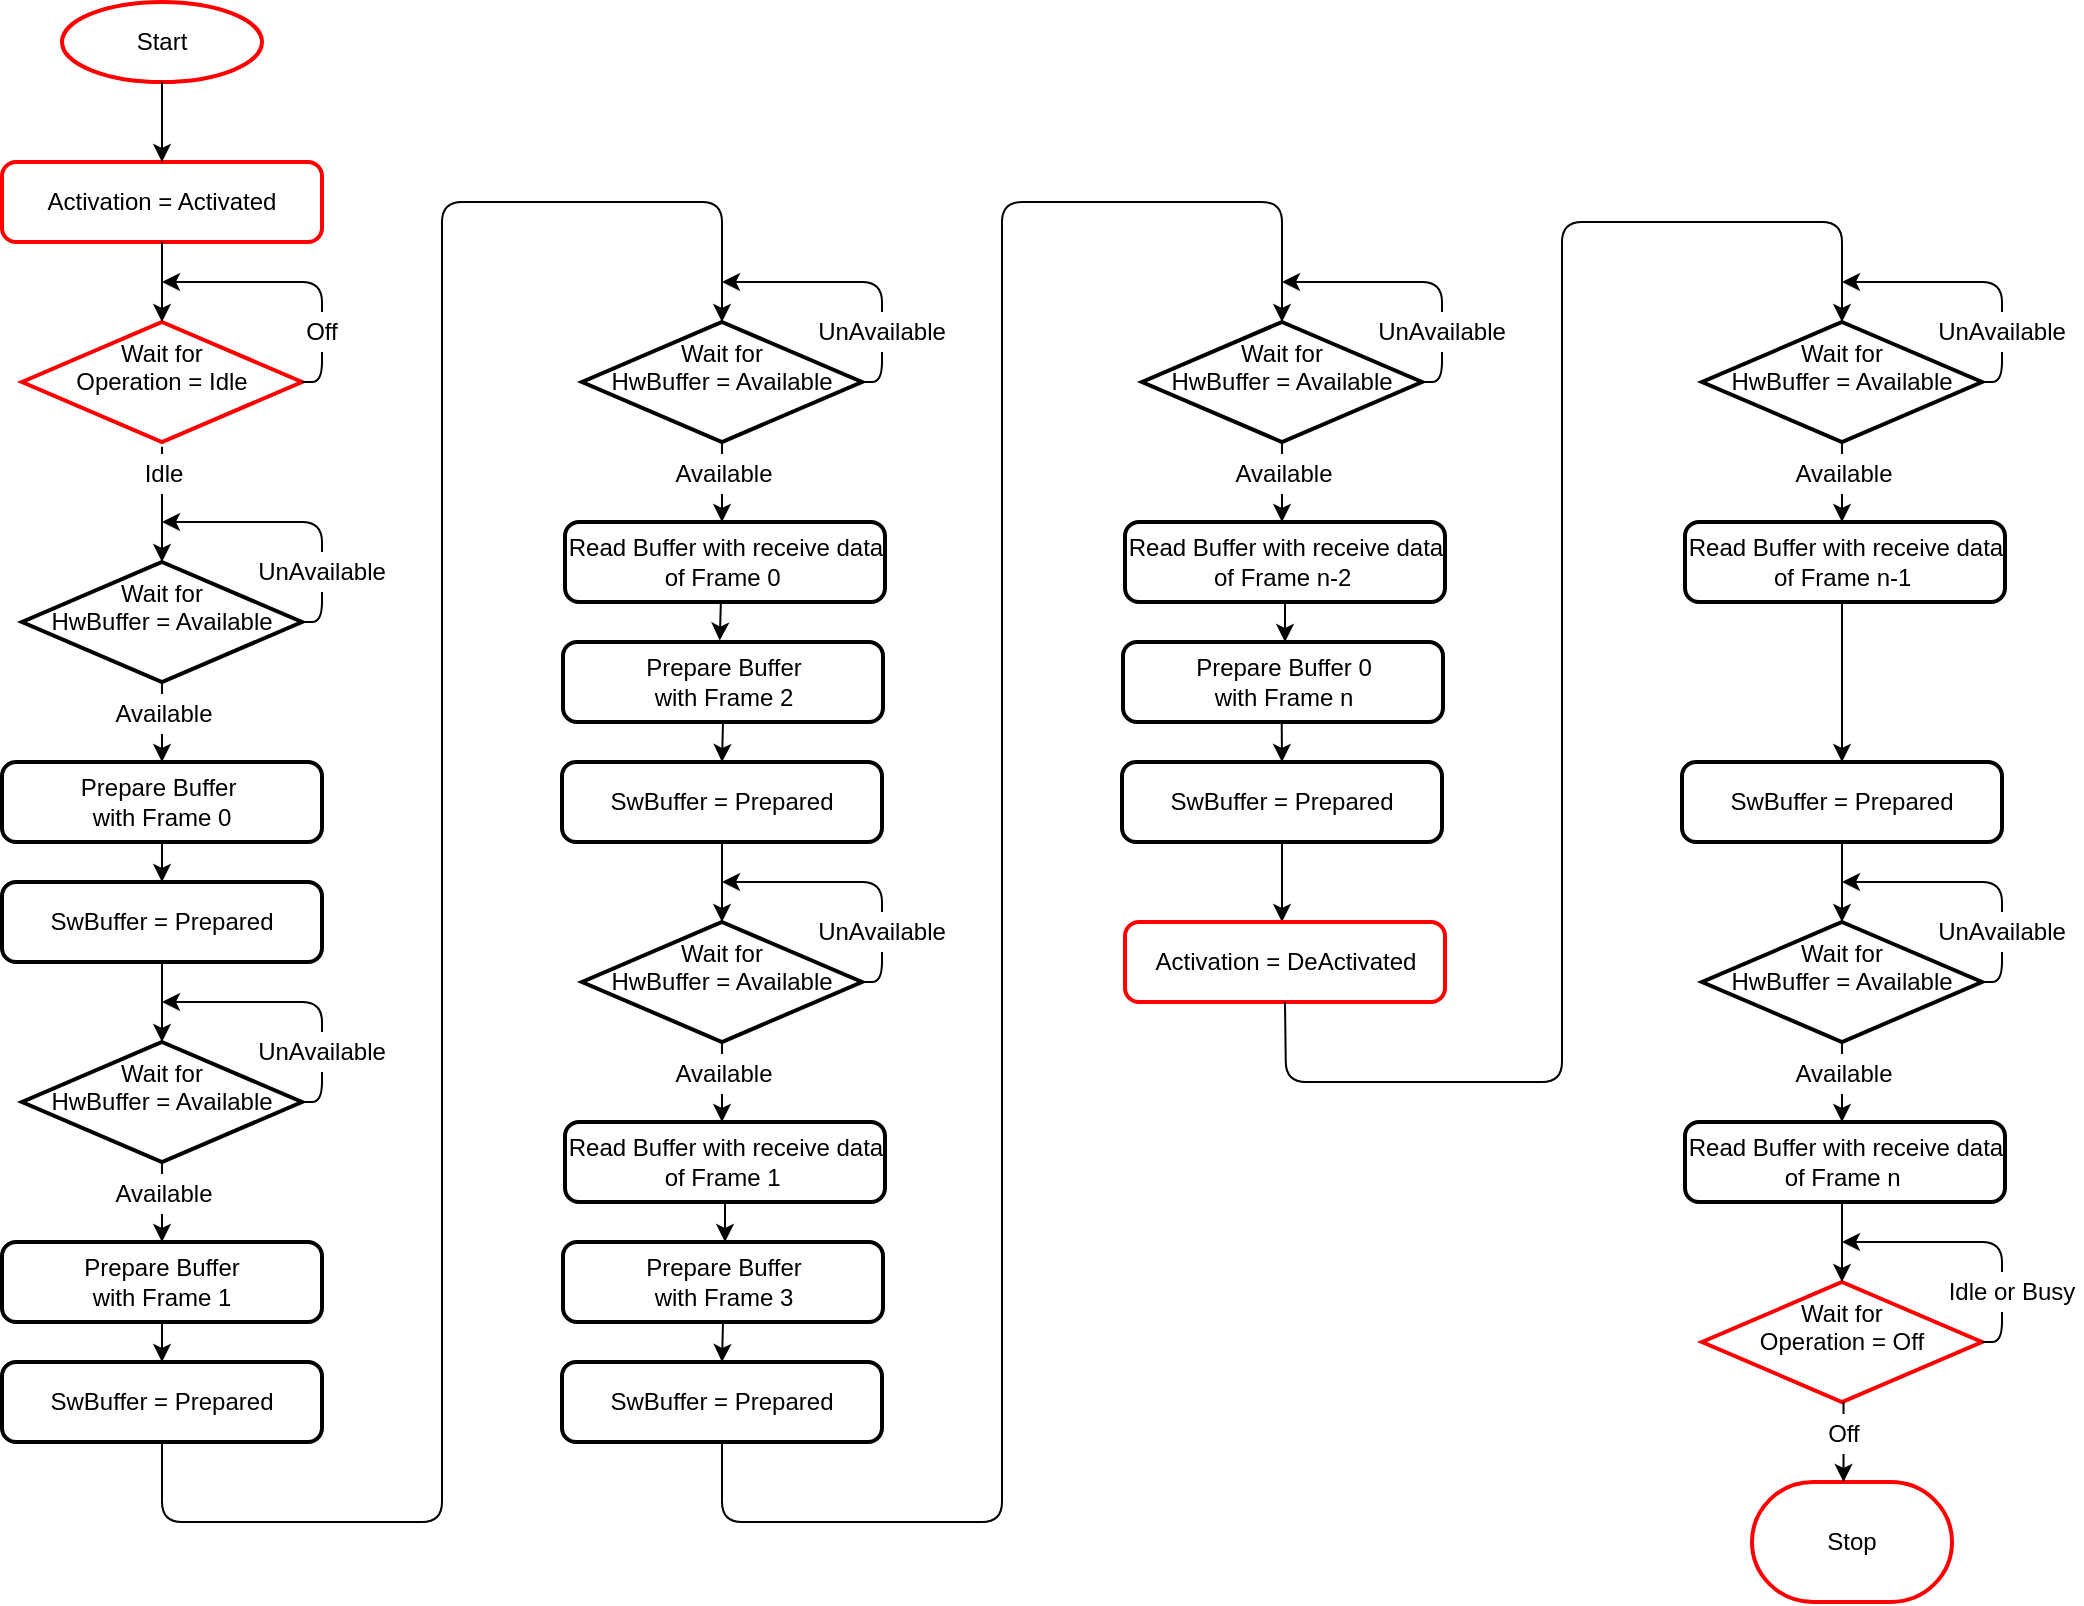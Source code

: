<mxfile version="16.5.1" type="device"><diagram id="vWg1hhdTiMwkSgt2lvP-" name="Page-1"><mxGraphModel dx="2062" dy="1225" grid="1" gridSize="10" guides="1" tooltips="1" connect="1" arrows="1" fold="1" page="1" pageScale="1" pageWidth="1600" pageHeight="900" math="0" shadow="0"><root><mxCell id="0"/><mxCell id="1" parent="0"/><mxCell id="L_JKM3XbmQ_6kLWSyIKK-2" value="Start" style="strokeWidth=2;html=1;shape=mxgraph.flowchart.start_1;whiteSpace=wrap;strokeColor=#FF0000;" parent="1" vertex="1"><mxGeometry x="110" y="40" width="100" height="40" as="geometry"/></mxCell><mxCell id="L_JKM3XbmQ_6kLWSyIKK-3" value="Activation = Activated" style="rounded=1;whiteSpace=wrap;html=1;absoluteArcSize=1;arcSize=14;strokeWidth=2;strokeColor=#FF0000;" parent="1" vertex="1"><mxGeometry x="80" y="120" width="160" height="40" as="geometry"/></mxCell><mxCell id="L_JKM3XbmQ_6kLWSyIKK-4" value="Wait for &lt;br&gt;HwBuffer = Available&lt;br&gt;&lt;br&gt;" style="strokeWidth=2;html=1;shape=mxgraph.flowchart.decision;whiteSpace=wrap;" parent="1" vertex="1"><mxGeometry x="90" y="320" width="140" height="60" as="geometry"/></mxCell><mxCell id="L_JKM3XbmQ_6kLWSyIKK-5" value="" style="endArrow=none;html=1;rounded=1;entryX=1;entryY=0.5;entryDx=0;entryDy=0;entryPerimeter=0;startArrow=classic;startFill=1;" parent="1" target="L_JKM3XbmQ_6kLWSyIKK-4" edge="1"><mxGeometry width="50" height="50" relative="1" as="geometry"><mxPoint x="160" y="300" as="sourcePoint"/><mxPoint x="280" y="350" as="targetPoint"/><Array as="points"><mxPoint x="240" y="300"/><mxPoint x="240" y="350"/></Array></mxGeometry></mxCell><mxCell id="L_JKM3XbmQ_6kLWSyIKK-6" value="" style="endArrow=none;html=1;rounded=0;exitX=0.5;exitY=0;exitDx=0;exitDy=0;exitPerimeter=0;startArrow=classic;startFill=1;entryX=0.5;entryY=1.039;entryDx=0;entryDy=0;entryPerimeter=0;" parent="1" source="L_JKM3XbmQ_6kLWSyIKK-4" target="L_JKM3XbmQ_6kLWSyIKK-109" edge="1"><mxGeometry width="50" height="50" relative="1" as="geometry"><mxPoint x="190" y="350" as="sourcePoint"/><mxPoint x="160" y="280" as="targetPoint"/></mxGeometry></mxCell><mxCell id="L_JKM3XbmQ_6kLWSyIKK-7" value="UnAvailable" style="text;html=1;strokeColor=none;fillColor=default;align=center;verticalAlign=middle;whiteSpace=wrap;rounded=0;" parent="1" vertex="1"><mxGeometry x="215" y="315" width="50" height="20" as="geometry"/></mxCell><mxCell id="L_JKM3XbmQ_6kLWSyIKK-12" value="" style="endArrow=none;html=1;rounded=0;entryX=0.5;entryY=1;entryDx=0;entryDy=0;exitX=0.5;exitY=0;exitDx=0;exitDy=0;startArrow=classic;startFill=1;" parent="1" source="L_JKM3XbmQ_6kLWSyIKK-3" edge="1"><mxGeometry width="50" height="50" relative="1" as="geometry"><mxPoint x="160" y="120" as="sourcePoint"/><mxPoint x="160" y="80" as="targetPoint"/></mxGeometry></mxCell><mxCell id="L_JKM3XbmQ_6kLWSyIKK-13" value="Prepare Buffer&amp;nbsp;&lt;br&gt;with Frame 0" style="rounded=1;whiteSpace=wrap;html=1;absoluteArcSize=1;arcSize=14;strokeWidth=2;" parent="1" vertex="1"><mxGeometry x="80" y="420" width="160" height="40" as="geometry"/></mxCell><mxCell id="L_JKM3XbmQ_6kLWSyIKK-14" value="SwBuffer = Prepared" style="rounded=1;whiteSpace=wrap;html=1;absoluteArcSize=1;arcSize=14;strokeWidth=2;" parent="1" vertex="1"><mxGeometry x="80" y="480" width="160" height="40" as="geometry"/></mxCell><mxCell id="L_JKM3XbmQ_6kLWSyIKK-15" value="" style="endArrow=none;html=1;rounded=0;exitX=0.5;exitY=0;exitDx=0;exitDy=0;startArrow=classic;startFill=1;" parent="1" source="L_JKM3XbmQ_6kLWSyIKK-13" edge="1"><mxGeometry width="50" height="50" relative="1" as="geometry"><mxPoint x="159.76" y="400" as="sourcePoint"/><mxPoint x="160" y="380" as="targetPoint"/></mxGeometry></mxCell><mxCell id="L_JKM3XbmQ_6kLWSyIKK-16" value="Available" style="text;html=1;strokeColor=none;fillColor=default;align=center;verticalAlign=middle;whiteSpace=wrap;rounded=0;" parent="1" vertex="1"><mxGeometry x="136" y="386" width="50" height="20" as="geometry"/></mxCell><mxCell id="L_JKM3XbmQ_6kLWSyIKK-17" value="" style="endArrow=none;html=1;rounded=0;exitX=0.5;exitY=0;exitDx=0;exitDy=0;startArrow=classic;startFill=1;" parent="1" source="L_JKM3XbmQ_6kLWSyIKK-14" edge="1"><mxGeometry width="50" height="50" relative="1" as="geometry"><mxPoint x="160.76" y="480" as="sourcePoint"/><mxPoint x="160" y="460" as="targetPoint"/></mxGeometry></mxCell><mxCell id="L_JKM3XbmQ_6kLWSyIKK-18" value="Wait for&lt;br&gt;HwBuffer = Available&lt;br&gt;&lt;br&gt;" style="strokeWidth=2;html=1;shape=mxgraph.flowchart.decision;whiteSpace=wrap;" parent="1" vertex="1"><mxGeometry x="90" y="560" width="140" height="60" as="geometry"/></mxCell><mxCell id="L_JKM3XbmQ_6kLWSyIKK-19" value="" style="endArrow=none;html=1;rounded=1;entryX=1;entryY=0.5;entryDx=0;entryDy=0;entryPerimeter=0;startArrow=classic;startFill=1;" parent="1" target="L_JKM3XbmQ_6kLWSyIKK-18" edge="1"><mxGeometry width="50" height="50" relative="1" as="geometry"><mxPoint x="160" y="540" as="sourcePoint"/><mxPoint x="280" y="590" as="targetPoint"/><Array as="points"><mxPoint x="240" y="540"/><mxPoint x="240" y="590"/></Array></mxGeometry></mxCell><mxCell id="L_JKM3XbmQ_6kLWSyIKK-20" value="" style="endArrow=none;html=1;rounded=0;entryX=0.5;entryY=1;entryDx=0;entryDy=0;exitX=0.5;exitY=0;exitDx=0;exitDy=0;exitPerimeter=0;startArrow=classic;startFill=1;" parent="1" source="L_JKM3XbmQ_6kLWSyIKK-18" edge="1"><mxGeometry width="50" height="50" relative="1" as="geometry"><mxPoint x="190" y="590" as="sourcePoint"/><mxPoint x="160" y="520" as="targetPoint"/></mxGeometry></mxCell><mxCell id="L_JKM3XbmQ_6kLWSyIKK-21" value="UnAvailable" style="text;html=1;strokeColor=none;fillColor=default;align=center;verticalAlign=middle;whiteSpace=wrap;rounded=0;" parent="1" vertex="1"><mxGeometry x="215" y="555" width="50" height="20" as="geometry"/></mxCell><mxCell id="L_JKM3XbmQ_6kLWSyIKK-22" value="" style="endArrow=none;html=1;rounded=0;exitX=0.5;exitY=0;exitDx=0;exitDy=0;startArrow=classic;startFill=1;" parent="1" edge="1"><mxGeometry width="50" height="50" relative="1" as="geometry"><mxPoint x="160" y="660" as="sourcePoint"/><mxPoint x="160" y="620" as="targetPoint"/></mxGeometry></mxCell><mxCell id="L_JKM3XbmQ_6kLWSyIKK-23" value="Available" style="text;html=1;strokeColor=none;fillColor=default;align=center;verticalAlign=middle;whiteSpace=wrap;rounded=0;" parent="1" vertex="1"><mxGeometry x="136" y="626" width="50" height="20" as="geometry"/></mxCell><mxCell id="L_JKM3XbmQ_6kLWSyIKK-24" value="Prepare Buffer&lt;br&gt;with Frame 1" style="rounded=1;whiteSpace=wrap;html=1;absoluteArcSize=1;arcSize=14;strokeWidth=2;" parent="1" vertex="1"><mxGeometry x="80" y="660" width="160" height="40" as="geometry"/></mxCell><mxCell id="L_JKM3XbmQ_6kLWSyIKK-25" value="SwBuffer = Prepared" style="rounded=1;whiteSpace=wrap;html=1;absoluteArcSize=1;arcSize=14;strokeWidth=2;" parent="1" vertex="1"><mxGeometry x="80" y="720" width="160" height="40" as="geometry"/></mxCell><mxCell id="L_JKM3XbmQ_6kLWSyIKK-26" value="" style="endArrow=none;html=1;rounded=0;exitX=0.5;exitY=0;exitDx=0;exitDy=0;startArrow=classic;startFill=1;" parent="1" source="L_JKM3XbmQ_6kLWSyIKK-25" edge="1"><mxGeometry width="50" height="50" relative="1" as="geometry"><mxPoint x="160.76" y="720" as="sourcePoint"/><mxPoint x="160" y="700" as="targetPoint"/></mxGeometry></mxCell><mxCell id="L_JKM3XbmQ_6kLWSyIKK-27" value="Wait for&lt;br&gt;HwBuffer = Available&lt;br&gt;&lt;br&gt;" style="strokeWidth=2;html=1;shape=mxgraph.flowchart.decision;whiteSpace=wrap;" parent="1" vertex="1"><mxGeometry x="370" y="200" width="140" height="60" as="geometry"/></mxCell><mxCell id="L_JKM3XbmQ_6kLWSyIKK-28" value="" style="endArrow=none;html=1;rounded=1;entryX=1;entryY=0.5;entryDx=0;entryDy=0;entryPerimeter=0;startArrow=classic;startFill=1;" parent="1" target="L_JKM3XbmQ_6kLWSyIKK-27" edge="1"><mxGeometry width="50" height="50" relative="1" as="geometry"><mxPoint x="440" y="180" as="sourcePoint"/><mxPoint x="560" y="230" as="targetPoint"/><Array as="points"><mxPoint x="520" y="180"/><mxPoint x="520" y="230"/></Array></mxGeometry></mxCell><mxCell id="L_JKM3XbmQ_6kLWSyIKK-29" value="" style="endArrow=none;html=1;rounded=1;entryX=0.5;entryY=1;entryDx=0;entryDy=0;exitX=0.5;exitY=0;exitDx=0;exitDy=0;exitPerimeter=0;startArrow=classic;startFill=1;" parent="1" source="L_JKM3XbmQ_6kLWSyIKK-27" target="L_JKM3XbmQ_6kLWSyIKK-25" edge="1"><mxGeometry width="50" height="50" relative="1" as="geometry"><mxPoint x="470" y="230" as="sourcePoint"/><mxPoint x="440" y="160" as="targetPoint"/><Array as="points"><mxPoint x="440" y="140"/><mxPoint x="300" y="140"/><mxPoint x="300" y="800"/><mxPoint x="160" y="800"/></Array></mxGeometry></mxCell><mxCell id="L_JKM3XbmQ_6kLWSyIKK-30" value="UnAvailable" style="text;html=1;strokeColor=none;fillColor=default;align=center;verticalAlign=middle;whiteSpace=wrap;rounded=0;" parent="1" vertex="1"><mxGeometry x="495" y="195" width="50" height="20" as="geometry"/></mxCell><mxCell id="L_JKM3XbmQ_6kLWSyIKK-31" value="" style="endArrow=none;html=1;rounded=0;exitX=0.5;exitY=0;exitDx=0;exitDy=0;startArrow=classic;startFill=1;" parent="1" edge="1"><mxGeometry width="50" height="50" relative="1" as="geometry"><mxPoint x="440" y="300" as="sourcePoint"/><mxPoint x="440" y="260" as="targetPoint"/></mxGeometry></mxCell><mxCell id="L_JKM3XbmQ_6kLWSyIKK-32" value="Available" style="text;html=1;strokeColor=none;fillColor=default;align=center;verticalAlign=middle;whiteSpace=wrap;rounded=0;" parent="1" vertex="1"><mxGeometry x="416" y="266" width="50" height="20" as="geometry"/></mxCell><mxCell id="L_JKM3XbmQ_6kLWSyIKK-33" value="Prepare Buffer&lt;br&gt;with Frame 2" style="rounded=1;whiteSpace=wrap;html=1;absoluteArcSize=1;arcSize=14;strokeWidth=2;" parent="1" vertex="1"><mxGeometry x="360.5" y="360" width="160" height="40" as="geometry"/></mxCell><mxCell id="L_JKM3XbmQ_6kLWSyIKK-34" value="SwBuffer = Prepared" style="rounded=1;whiteSpace=wrap;html=1;absoluteArcSize=1;arcSize=14;strokeWidth=2;" parent="1" vertex="1"><mxGeometry x="360" y="420" width="160" height="40" as="geometry"/></mxCell><mxCell id="L_JKM3XbmQ_6kLWSyIKK-35" value="" style="endArrow=none;html=1;rounded=0;exitX=0.5;exitY=0;exitDx=0;exitDy=0;startArrow=classic;startFill=1;" parent="1" source="L_JKM3XbmQ_6kLWSyIKK-34" edge="1"><mxGeometry width="50" height="50" relative="1" as="geometry"><mxPoint x="441.26" y="420" as="sourcePoint"/><mxPoint x="440.5" y="400" as="targetPoint"/></mxGeometry></mxCell><mxCell id="L_JKM3XbmQ_6kLWSyIKK-39" value="Read Buffer with receive data of Frame 0&amp;nbsp;" style="rounded=1;whiteSpace=wrap;html=1;absoluteArcSize=1;arcSize=14;strokeWidth=2;" parent="1" vertex="1"><mxGeometry x="361.5" y="300" width="160" height="40" as="geometry"/></mxCell><mxCell id="L_JKM3XbmQ_6kLWSyIKK-40" value="" style="endArrow=none;html=1;rounded=0;exitX=0.49;exitY=-0.018;exitDx=0;exitDy=0;startArrow=classic;startFill=1;entryX=0.487;entryY=1.003;entryDx=0;entryDy=0;entryPerimeter=0;exitPerimeter=0;" parent="1" source="L_JKM3XbmQ_6kLWSyIKK-33" target="L_JKM3XbmQ_6kLWSyIKK-39" edge="1"><mxGeometry width="50" height="50" relative="1" as="geometry"><mxPoint x="441.5" y="360" as="sourcePoint"/><mxPoint x="441.5" y="340" as="targetPoint"/></mxGeometry></mxCell><mxCell id="L_JKM3XbmQ_6kLWSyIKK-52" value="Wait for&lt;br&gt;HwBuffer = Available&lt;br&gt;&lt;br&gt;" style="strokeWidth=2;html=1;shape=mxgraph.flowchart.decision;whiteSpace=wrap;" parent="1" vertex="1"><mxGeometry x="370" y="500" width="140" height="60" as="geometry"/></mxCell><mxCell id="L_JKM3XbmQ_6kLWSyIKK-53" value="" style="endArrow=none;html=1;rounded=1;entryX=1;entryY=0.5;entryDx=0;entryDy=0;entryPerimeter=0;startArrow=classic;startFill=1;" parent="1" target="L_JKM3XbmQ_6kLWSyIKK-52" edge="1"><mxGeometry width="50" height="50" relative="1" as="geometry"><mxPoint x="440" y="480" as="sourcePoint"/><mxPoint x="560" y="530" as="targetPoint"/><Array as="points"><mxPoint x="520" y="480"/><mxPoint x="520" y="530"/></Array></mxGeometry></mxCell><mxCell id="L_JKM3XbmQ_6kLWSyIKK-54" value="" style="endArrow=none;html=1;rounded=0;entryX=0.5;entryY=1;entryDx=0;entryDy=0;exitX=0.5;exitY=0;exitDx=0;exitDy=0;exitPerimeter=0;startArrow=classic;startFill=1;" parent="1" source="L_JKM3XbmQ_6kLWSyIKK-52" edge="1"><mxGeometry width="50" height="50" relative="1" as="geometry"><mxPoint x="470" y="530" as="sourcePoint"/><mxPoint x="440" y="460" as="targetPoint"/></mxGeometry></mxCell><mxCell id="L_JKM3XbmQ_6kLWSyIKK-55" value="UnAvailable" style="text;html=1;strokeColor=none;fillColor=default;align=center;verticalAlign=middle;whiteSpace=wrap;rounded=0;" parent="1" vertex="1"><mxGeometry x="495" y="495" width="50" height="20" as="geometry"/></mxCell><mxCell id="L_JKM3XbmQ_6kLWSyIKK-56" value="" style="endArrow=none;html=1;rounded=0;exitX=0.5;exitY=0;exitDx=0;exitDy=0;startArrow=classic;startFill=1;" parent="1" edge="1"><mxGeometry width="50" height="50" relative="1" as="geometry"><mxPoint x="440" y="600" as="sourcePoint"/><mxPoint x="440" y="560" as="targetPoint"/></mxGeometry></mxCell><mxCell id="L_JKM3XbmQ_6kLWSyIKK-57" value="Available" style="text;html=1;strokeColor=none;fillColor=default;align=center;verticalAlign=middle;whiteSpace=wrap;rounded=0;" parent="1" vertex="1"><mxGeometry x="416" y="566" width="50" height="20" as="geometry"/></mxCell><mxCell id="L_JKM3XbmQ_6kLWSyIKK-58" value="Prepare Buffer&lt;br&gt;with Frame 3" style="rounded=1;whiteSpace=wrap;html=1;absoluteArcSize=1;arcSize=14;strokeWidth=2;" parent="1" vertex="1"><mxGeometry x="360.5" y="660" width="160" height="40" as="geometry"/></mxCell><mxCell id="L_JKM3XbmQ_6kLWSyIKK-59" value="SwBuffer = Prepared" style="rounded=1;whiteSpace=wrap;html=1;absoluteArcSize=1;arcSize=14;strokeWidth=2;" parent="1" vertex="1"><mxGeometry x="360" y="720" width="160" height="40" as="geometry"/></mxCell><mxCell id="L_JKM3XbmQ_6kLWSyIKK-60" value="" style="endArrow=none;html=1;rounded=0;exitX=0.5;exitY=0;exitDx=0;exitDy=0;startArrow=classic;startFill=1;" parent="1" source="L_JKM3XbmQ_6kLWSyIKK-59" edge="1"><mxGeometry width="50" height="50" relative="1" as="geometry"><mxPoint x="441.26" y="720" as="sourcePoint"/><mxPoint x="440.5" y="700" as="targetPoint"/></mxGeometry></mxCell><mxCell id="L_JKM3XbmQ_6kLWSyIKK-61" value="Read Buffer with receive data of Frame 1&amp;nbsp;" style="rounded=1;whiteSpace=wrap;html=1;absoluteArcSize=1;arcSize=14;strokeWidth=2;" parent="1" vertex="1"><mxGeometry x="361.5" y="600" width="160" height="40" as="geometry"/></mxCell><mxCell id="L_JKM3XbmQ_6kLWSyIKK-62" value="" style="endArrow=none;html=1;rounded=0;exitX=0.5;exitY=0;exitDx=0;exitDy=0;startArrow=classic;startFill=1;" parent="1" edge="1"><mxGeometry width="50" height="50" relative="1" as="geometry"><mxPoint x="441.5" y="660" as="sourcePoint"/><mxPoint x="441.5" y="640" as="targetPoint"/></mxGeometry></mxCell><mxCell id="L_JKM3XbmQ_6kLWSyIKK-63" value="Wait for&lt;br&gt;HwBuffer = Available&lt;br&gt;&lt;br&gt;" style="strokeWidth=2;html=1;shape=mxgraph.flowchart.decision;whiteSpace=wrap;" parent="1" vertex="1"><mxGeometry x="650" y="200" width="140" height="60" as="geometry"/></mxCell><mxCell id="L_JKM3XbmQ_6kLWSyIKK-64" value="" style="endArrow=none;html=1;rounded=1;entryX=1;entryY=0.5;entryDx=0;entryDy=0;entryPerimeter=0;startArrow=classic;startFill=1;" parent="1" target="L_JKM3XbmQ_6kLWSyIKK-63" edge="1"><mxGeometry width="50" height="50" relative="1" as="geometry"><mxPoint x="720" y="180" as="sourcePoint"/><mxPoint x="840" y="230" as="targetPoint"/><Array as="points"><mxPoint x="800" y="180"/><mxPoint x="800" y="230"/></Array></mxGeometry></mxCell><mxCell id="L_JKM3XbmQ_6kLWSyIKK-66" value="UnAvailable" style="text;html=1;strokeColor=none;fillColor=default;align=center;verticalAlign=middle;whiteSpace=wrap;rounded=0;" parent="1" vertex="1"><mxGeometry x="775" y="195" width="50" height="20" as="geometry"/></mxCell><mxCell id="L_JKM3XbmQ_6kLWSyIKK-67" value="" style="endArrow=none;html=1;rounded=0;exitX=0.5;exitY=0;exitDx=0;exitDy=0;startArrow=classic;startFill=1;" parent="1" edge="1"><mxGeometry width="50" height="50" relative="1" as="geometry"><mxPoint x="720" y="300" as="sourcePoint"/><mxPoint x="720" y="260" as="targetPoint"/></mxGeometry></mxCell><mxCell id="L_JKM3XbmQ_6kLWSyIKK-68" value="Available" style="text;html=1;strokeColor=none;fillColor=default;align=center;verticalAlign=middle;whiteSpace=wrap;rounded=0;" parent="1" vertex="1"><mxGeometry x="696" y="266" width="50" height="20" as="geometry"/></mxCell><mxCell id="L_JKM3XbmQ_6kLWSyIKK-69" value="Prepare Buffer 0&lt;br&gt;with Frame n" style="rounded=1;whiteSpace=wrap;html=1;absoluteArcSize=1;arcSize=14;strokeWidth=2;" parent="1" vertex="1"><mxGeometry x="640.5" y="360" width="160" height="40" as="geometry"/></mxCell><mxCell id="L_JKM3XbmQ_6kLWSyIKK-70" value="SwBuffer = Prepared" style="rounded=1;whiteSpace=wrap;html=1;absoluteArcSize=1;arcSize=14;strokeWidth=2;" parent="1" vertex="1"><mxGeometry x="640" y="420" width="160" height="40" as="geometry"/></mxCell><mxCell id="L_JKM3XbmQ_6kLWSyIKK-71" value="" style="endArrow=none;html=1;rounded=0;exitX=0.5;exitY=0;exitDx=0;exitDy=0;startArrow=classic;startFill=1;entryX=0.496;entryY=1.005;entryDx=0;entryDy=0;entryPerimeter=0;" parent="1" source="L_JKM3XbmQ_6kLWSyIKK-70" target="L_JKM3XbmQ_6kLWSyIKK-69" edge="1"><mxGeometry width="50" height="50" relative="1" as="geometry"><mxPoint x="721.26" y="420" as="sourcePoint"/><mxPoint x="720.5" y="400" as="targetPoint"/></mxGeometry></mxCell><mxCell id="L_JKM3XbmQ_6kLWSyIKK-72" value="Read Buffer with receive data of Frame n-2&amp;nbsp;" style="rounded=1;whiteSpace=wrap;html=1;absoluteArcSize=1;arcSize=14;strokeWidth=2;" parent="1" vertex="1"><mxGeometry x="641.5" y="300" width="160" height="40" as="geometry"/></mxCell><mxCell id="L_JKM3XbmQ_6kLWSyIKK-73" value="" style="endArrow=none;html=1;rounded=0;exitX=0.5;exitY=0;exitDx=0;exitDy=0;startArrow=classic;startFill=1;" parent="1" edge="1"><mxGeometry width="50" height="50" relative="1" as="geometry"><mxPoint x="721.5" y="360" as="sourcePoint"/><mxPoint x="721.5" y="340" as="targetPoint"/></mxGeometry></mxCell><mxCell id="L_JKM3XbmQ_6kLWSyIKK-76" value="" style="endArrow=none;html=1;rounded=0;entryX=0.5;entryY=1;entryDx=0;entryDy=0;exitX=0.5;exitY=0;exitDx=0;exitDy=0;exitPerimeter=0;startArrow=classic;startFill=1;" parent="1" edge="1"><mxGeometry width="50" height="50" relative="1" as="geometry"><mxPoint x="720" y="500" as="sourcePoint"/><mxPoint x="720" y="460" as="targetPoint"/></mxGeometry></mxCell><mxCell id="L_JKM3XbmQ_6kLWSyIKK-85" value="Activation = DeActivated" style="rounded=1;whiteSpace=wrap;html=1;absoluteArcSize=1;arcSize=14;strokeWidth=2;strokeColor=#FF0000;" parent="1" vertex="1"><mxGeometry x="641.5" y="500" width="160" height="40" as="geometry"/></mxCell><mxCell id="L_JKM3XbmQ_6kLWSyIKK-86" value="Wait for&lt;br&gt;HwBuffer = Available&lt;br&gt;&lt;br&gt;" style="strokeWidth=2;html=1;shape=mxgraph.flowchart.decision;whiteSpace=wrap;" parent="1" vertex="1"><mxGeometry x="930" y="200" width="140" height="60" as="geometry"/></mxCell><mxCell id="L_JKM3XbmQ_6kLWSyIKK-87" value="" style="endArrow=none;html=1;rounded=1;entryX=1;entryY=0.5;entryDx=0;entryDy=0;entryPerimeter=0;startArrow=classic;startFill=1;" parent="1" target="L_JKM3XbmQ_6kLWSyIKK-86" edge="1"><mxGeometry width="50" height="50" relative="1" as="geometry"><mxPoint x="1000" y="180" as="sourcePoint"/><mxPoint x="1120" y="230" as="targetPoint"/><Array as="points"><mxPoint x="1080" y="180"/><mxPoint x="1080" y="230"/></Array></mxGeometry></mxCell><mxCell id="L_JKM3XbmQ_6kLWSyIKK-89" value="UnAvailable" style="text;html=1;strokeColor=none;fillColor=default;align=center;verticalAlign=middle;whiteSpace=wrap;rounded=0;" parent="1" vertex="1"><mxGeometry x="1055" y="195" width="50" height="20" as="geometry"/></mxCell><mxCell id="L_JKM3XbmQ_6kLWSyIKK-90" value="" style="endArrow=none;html=1;rounded=0;exitX=0.5;exitY=0;exitDx=0;exitDy=0;startArrow=classic;startFill=1;" parent="1" edge="1"><mxGeometry width="50" height="50" relative="1" as="geometry"><mxPoint x="1000" y="300" as="sourcePoint"/><mxPoint x="1000" y="260" as="targetPoint"/></mxGeometry></mxCell><mxCell id="L_JKM3XbmQ_6kLWSyIKK-91" value="Available" style="text;html=1;strokeColor=none;fillColor=default;align=center;verticalAlign=middle;whiteSpace=wrap;rounded=0;" parent="1" vertex="1"><mxGeometry x="976" y="266" width="50" height="20" as="geometry"/></mxCell><mxCell id="L_JKM3XbmQ_6kLWSyIKK-93" value="SwBuffer = Prepared" style="rounded=1;whiteSpace=wrap;html=1;absoluteArcSize=1;arcSize=14;strokeWidth=2;" parent="1" vertex="1"><mxGeometry x="920" y="420" width="160" height="40" as="geometry"/></mxCell><mxCell id="L_JKM3XbmQ_6kLWSyIKK-95" value="Read Buffer with receive data of Frame n-1&amp;nbsp;" style="rounded=1;whiteSpace=wrap;html=1;absoluteArcSize=1;arcSize=14;strokeWidth=2;" parent="1" vertex="1"><mxGeometry x="921.5" y="300" width="160" height="40" as="geometry"/></mxCell><mxCell id="L_JKM3XbmQ_6kLWSyIKK-96" value="" style="endArrow=none;html=1;rounded=0;exitX=0.5;exitY=0;exitDx=0;exitDy=0;startArrow=classic;startFill=1;" parent="1" source="L_JKM3XbmQ_6kLWSyIKK-93" edge="1"><mxGeometry width="50" height="50" relative="1" as="geometry"><mxPoint x="1001.5" y="360" as="sourcePoint"/><mxPoint x="1000" y="340" as="targetPoint"/></mxGeometry></mxCell><mxCell id="L_JKM3XbmQ_6kLWSyIKK-97" value="Wait for&lt;br&gt;HwBuffer = Available&lt;br&gt;&lt;br&gt;" style="strokeWidth=2;html=1;shape=mxgraph.flowchart.decision;whiteSpace=wrap;" parent="1" vertex="1"><mxGeometry x="930" y="500" width="140" height="60" as="geometry"/></mxCell><mxCell id="L_JKM3XbmQ_6kLWSyIKK-98" value="" style="endArrow=none;html=1;rounded=1;entryX=1;entryY=0.5;entryDx=0;entryDy=0;entryPerimeter=0;startArrow=classic;startFill=1;" parent="1" target="L_JKM3XbmQ_6kLWSyIKK-97" edge="1"><mxGeometry width="50" height="50" relative="1" as="geometry"><mxPoint x="1000" y="480" as="sourcePoint"/><mxPoint x="1120" y="530" as="targetPoint"/><Array as="points"><mxPoint x="1080" y="480"/><mxPoint x="1080" y="530"/></Array></mxGeometry></mxCell><mxCell id="L_JKM3XbmQ_6kLWSyIKK-99" value="" style="endArrow=none;html=1;rounded=0;entryX=0.5;entryY=1;entryDx=0;entryDy=0;exitX=0.5;exitY=0;exitDx=0;exitDy=0;exitPerimeter=0;startArrow=classic;startFill=1;" parent="1" source="L_JKM3XbmQ_6kLWSyIKK-97" edge="1"><mxGeometry width="50" height="50" relative="1" as="geometry"><mxPoint x="1030" y="530" as="sourcePoint"/><mxPoint x="1000" y="460" as="targetPoint"/></mxGeometry></mxCell><mxCell id="L_JKM3XbmQ_6kLWSyIKK-100" value="UnAvailable" style="text;html=1;strokeColor=none;fillColor=default;align=center;verticalAlign=middle;whiteSpace=wrap;rounded=0;" parent="1" vertex="1"><mxGeometry x="1055" y="495" width="50" height="20" as="geometry"/></mxCell><mxCell id="L_JKM3XbmQ_6kLWSyIKK-101" value="" style="endArrow=none;html=1;rounded=0;exitX=0.5;exitY=0;exitDx=0;exitDy=0;startArrow=classic;startFill=1;" parent="1" edge="1"><mxGeometry width="50" height="50" relative="1" as="geometry"><mxPoint x="1000" y="600" as="sourcePoint"/><mxPoint x="1000" y="560" as="targetPoint"/></mxGeometry></mxCell><mxCell id="L_JKM3XbmQ_6kLWSyIKK-102" value="Available" style="text;html=1;strokeColor=none;fillColor=default;align=center;verticalAlign=middle;whiteSpace=wrap;rounded=0;" parent="1" vertex="1"><mxGeometry x="976" y="566" width="50" height="20" as="geometry"/></mxCell><mxCell id="L_JKM3XbmQ_6kLWSyIKK-106" value="Read Buffer with receive data of Frame n&amp;nbsp;" style="rounded=1;whiteSpace=wrap;html=1;absoluteArcSize=1;arcSize=14;strokeWidth=2;" parent="1" vertex="1"><mxGeometry x="921.5" y="600" width="160" height="40" as="geometry"/></mxCell><mxCell id="L_JKM3XbmQ_6kLWSyIKK-108" value="Stop" style="strokeWidth=2;html=1;shape=mxgraph.flowchart.terminator;whiteSpace=wrap;fillColor=default;strokeColor=#FF0000;" parent="1" vertex="1"><mxGeometry x="955" y="780" width="100" height="60" as="geometry"/></mxCell><mxCell id="L_JKM3XbmQ_6kLWSyIKK-109" value="Wait for &lt;br&gt;Operation = Idle&lt;br&gt;&amp;nbsp;&amp;nbsp;" style="strokeWidth=2;html=1;shape=mxgraph.flowchart.decision;whiteSpace=wrap;strokeColor=#FF0000;" parent="1" vertex="1"><mxGeometry x="90" y="200" width="140" height="60" as="geometry"/></mxCell><mxCell id="L_JKM3XbmQ_6kLWSyIKK-110" value="" style="endArrow=none;html=1;rounded=1;entryX=1;entryY=0.5;entryDx=0;entryDy=0;entryPerimeter=0;startArrow=classic;startFill=1;" parent="1" target="L_JKM3XbmQ_6kLWSyIKK-109" edge="1"><mxGeometry width="50" height="50" relative="1" as="geometry"><mxPoint x="160" y="180" as="sourcePoint"/><mxPoint x="280" y="230" as="targetPoint"/><Array as="points"><mxPoint x="240" y="180"/><mxPoint x="240" y="230"/></Array></mxGeometry></mxCell><mxCell id="L_JKM3XbmQ_6kLWSyIKK-111" value="" style="endArrow=none;html=1;rounded=0;exitX=0.5;exitY=0;exitDx=0;exitDy=0;exitPerimeter=0;startArrow=classic;startFill=1;" parent="1" source="L_JKM3XbmQ_6kLWSyIKK-109" edge="1"><mxGeometry width="50" height="50" relative="1" as="geometry"><mxPoint x="190" y="230" as="sourcePoint"/><mxPoint x="160" y="160" as="targetPoint"/></mxGeometry></mxCell><mxCell id="L_JKM3XbmQ_6kLWSyIKK-112" value="Off" style="text;html=1;strokeColor=none;fillColor=default;align=center;verticalAlign=middle;whiteSpace=wrap;rounded=0;" parent="1" vertex="1"><mxGeometry x="215" y="195" width="50" height="20" as="geometry"/></mxCell><mxCell id="L_JKM3XbmQ_6kLWSyIKK-113" value="Idle" style="text;html=1;strokeColor=none;fillColor=default;align=center;verticalAlign=middle;whiteSpace=wrap;rounded=0;" parent="1" vertex="1"><mxGeometry x="116" y="266" width="90" height="20" as="geometry"/></mxCell><mxCell id="L_JKM3XbmQ_6kLWSyIKK-114" value="Wait for&lt;br&gt;Operation = Off&lt;br&gt;&amp;nbsp;&amp;nbsp;" style="strokeWidth=2;html=1;shape=mxgraph.flowchart.decision;whiteSpace=wrap;strokeColor=#FF0000;" parent="1" vertex="1"><mxGeometry x="930" y="680" width="140" height="60" as="geometry"/></mxCell><mxCell id="L_JKM3XbmQ_6kLWSyIKK-115" value="" style="endArrow=none;html=1;rounded=1;entryX=1;entryY=0.5;entryDx=0;entryDy=0;entryPerimeter=0;startArrow=classic;startFill=1;" parent="1" target="L_JKM3XbmQ_6kLWSyIKK-114" edge="1"><mxGeometry width="50" height="50" relative="1" as="geometry"><mxPoint x="1000" y="660" as="sourcePoint"/><mxPoint x="1120" y="710" as="targetPoint"/><Array as="points"><mxPoint x="1080" y="660"/><mxPoint x="1080" y="710"/></Array></mxGeometry></mxCell><mxCell id="L_JKM3XbmQ_6kLWSyIKK-116" value="" style="endArrow=none;html=1;rounded=0;exitX=0.5;exitY=0;exitDx=0;exitDy=0;exitPerimeter=0;startArrow=classic;startFill=1;" parent="1" source="L_JKM3XbmQ_6kLWSyIKK-114" edge="1"><mxGeometry width="50" height="50" relative="1" as="geometry"><mxPoint x="1030" y="710" as="sourcePoint"/><mxPoint x="1000" y="640" as="targetPoint"/></mxGeometry></mxCell><mxCell id="L_JKM3XbmQ_6kLWSyIKK-117" value="Idle or Busy" style="text;html=1;strokeColor=none;fillColor=default;align=center;verticalAlign=middle;whiteSpace=wrap;rounded=0;" parent="1" vertex="1"><mxGeometry x="1050" y="675" width="70" height="20" as="geometry"/></mxCell><mxCell id="L_JKM3XbmQ_6kLWSyIKK-119" value="" style="endArrow=none;html=1;rounded=0;exitX=0.5;exitY=0;exitDx=0;exitDy=0;exitPerimeter=0;startArrow=classic;startFill=1;" parent="1" edge="1"><mxGeometry width="50" height="50" relative="1" as="geometry"><mxPoint x="1000.76" y="780" as="sourcePoint"/><mxPoint x="1000.76" y="740" as="targetPoint"/></mxGeometry></mxCell><mxCell id="L_JKM3XbmQ_6kLWSyIKK-118" value="Off" style="text;html=1;strokeColor=none;fillColor=default;align=center;verticalAlign=middle;whiteSpace=wrap;rounded=0;" parent="1" vertex="1"><mxGeometry x="976" y="746" width="50" height="20" as="geometry"/></mxCell><mxCell id="L_JKM3XbmQ_6kLWSyIKK-120" value="" style="endArrow=none;html=1;rounded=1;entryX=0.5;entryY=1;entryDx=0;entryDy=0;exitX=0.5;exitY=0;exitDx=0;exitDy=0;exitPerimeter=0;startArrow=classic;startFill=1;" parent="1" edge="1"><mxGeometry width="50" height="50" relative="1" as="geometry"><mxPoint x="720" y="200" as="sourcePoint"/><mxPoint x="440" y="760" as="targetPoint"/><Array as="points"><mxPoint x="720" y="140"/><mxPoint x="580" y="140"/><mxPoint x="580" y="800"/><mxPoint x="440" y="800"/></Array></mxGeometry></mxCell><mxCell id="L_JKM3XbmQ_6kLWSyIKK-121" value="" style="endArrow=none;html=1;rounded=1;entryX=0.5;entryY=1;entryDx=0;entryDy=0;startArrow=classic;startFill=1;exitX=0.5;exitY=0;exitDx=0;exitDy=0;exitPerimeter=0;" parent="1" source="L_JKM3XbmQ_6kLWSyIKK-86" target="L_JKM3XbmQ_6kLWSyIKK-85" edge="1"><mxGeometry width="50" height="50" relative="1" as="geometry"><mxPoint x="980" y="200" as="sourcePoint"/><mxPoint x="700" y="770" as="targetPoint"/><Array as="points"><mxPoint x="1000" y="150"/><mxPoint x="860" y="150"/><mxPoint x="860" y="580"/><mxPoint x="722" y="580"/></Array></mxGeometry></mxCell></root></mxGraphModel></diagram></mxfile>